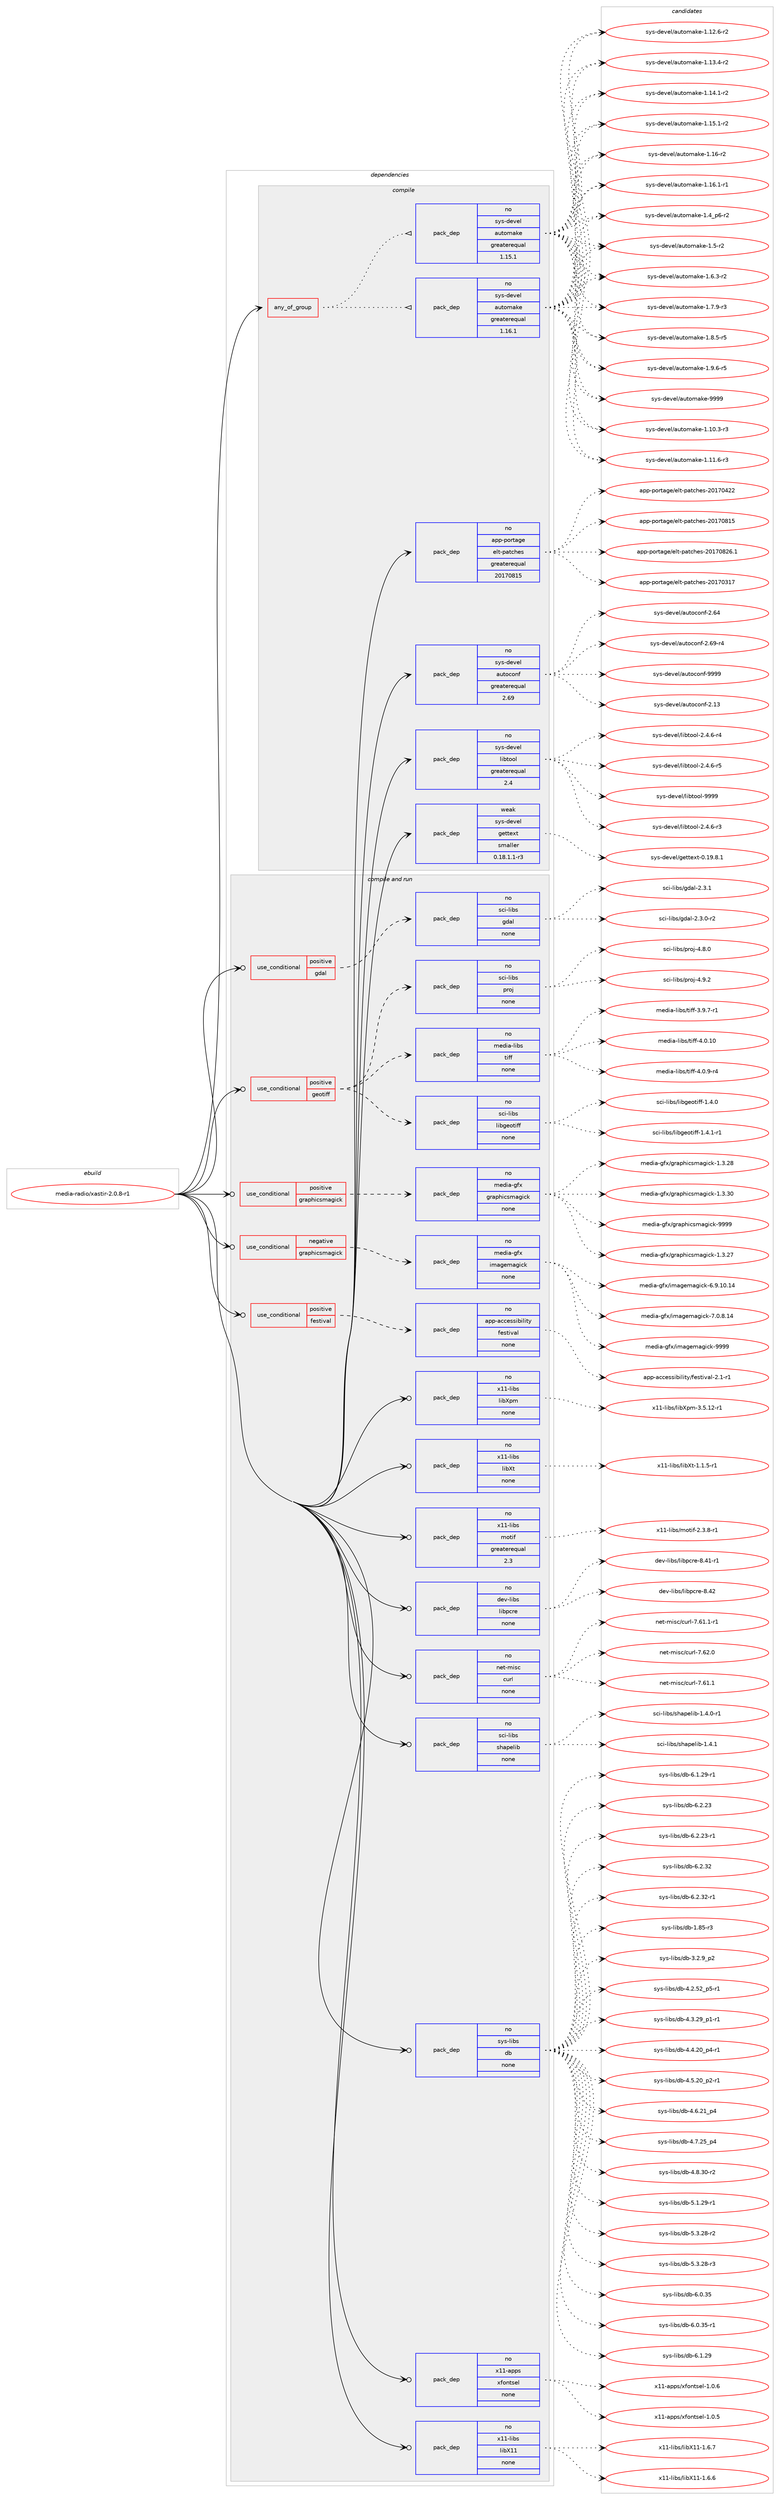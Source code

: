 digraph prolog {

# *************
# Graph options
# *************

newrank=true;
concentrate=true;
compound=true;
graph [rankdir=LR,fontname=Helvetica,fontsize=10,ranksep=1.5];#, ranksep=2.5, nodesep=0.2];
edge  [arrowhead=vee];
node  [fontname=Helvetica,fontsize=10];

# **********
# The ebuild
# **********

subgraph cluster_leftcol {
color=gray;
rank=same;
label=<<i>ebuild</i>>;
id [label="media-radio/xastir-2.0.8-r1", color=red, width=4, href="../media-radio/xastir-2.0.8-r1.svg"];
}

# ****************
# The dependencies
# ****************

subgraph cluster_midcol {
color=gray;
label=<<i>dependencies</i>>;
subgraph cluster_compile {
fillcolor="#eeeeee";
style=filled;
label=<<i>compile</i>>;
subgraph any117 {
dependency4976 [label=<<TABLE BORDER="0" CELLBORDER="1" CELLSPACING="0" CELLPADDING="4"><TR><TD CELLPADDING="10">any_of_group</TD></TR></TABLE>>, shape=none, color=red];subgraph pack4131 {
dependency4977 [label=<<TABLE BORDER="0" CELLBORDER="1" CELLSPACING="0" CELLPADDING="4" WIDTH="220"><TR><TD ROWSPAN="6" CELLPADDING="30">pack_dep</TD></TR><TR><TD WIDTH="110">no</TD></TR><TR><TD>sys-devel</TD></TR><TR><TD>automake</TD></TR><TR><TD>greaterequal</TD></TR><TR><TD>1.16.1</TD></TR></TABLE>>, shape=none, color=blue];
}
dependency4976:e -> dependency4977:w [weight=20,style="dotted",arrowhead="oinv"];
subgraph pack4132 {
dependency4978 [label=<<TABLE BORDER="0" CELLBORDER="1" CELLSPACING="0" CELLPADDING="4" WIDTH="220"><TR><TD ROWSPAN="6" CELLPADDING="30">pack_dep</TD></TR><TR><TD WIDTH="110">no</TD></TR><TR><TD>sys-devel</TD></TR><TR><TD>automake</TD></TR><TR><TD>greaterequal</TD></TR><TR><TD>1.15.1</TD></TR></TABLE>>, shape=none, color=blue];
}
dependency4976:e -> dependency4978:w [weight=20,style="dotted",arrowhead="oinv"];
}
id:e -> dependency4976:w [weight=20,style="solid",arrowhead="vee"];
subgraph pack4133 {
dependency4979 [label=<<TABLE BORDER="0" CELLBORDER="1" CELLSPACING="0" CELLPADDING="4" WIDTH="220"><TR><TD ROWSPAN="6" CELLPADDING="30">pack_dep</TD></TR><TR><TD WIDTH="110">no</TD></TR><TR><TD>app-portage</TD></TR><TR><TD>elt-patches</TD></TR><TR><TD>greaterequal</TD></TR><TR><TD>20170815</TD></TR></TABLE>>, shape=none, color=blue];
}
id:e -> dependency4979:w [weight=20,style="solid",arrowhead="vee"];
subgraph pack4134 {
dependency4980 [label=<<TABLE BORDER="0" CELLBORDER="1" CELLSPACING="0" CELLPADDING="4" WIDTH="220"><TR><TD ROWSPAN="6" CELLPADDING="30">pack_dep</TD></TR><TR><TD WIDTH="110">no</TD></TR><TR><TD>sys-devel</TD></TR><TR><TD>autoconf</TD></TR><TR><TD>greaterequal</TD></TR><TR><TD>2.69</TD></TR></TABLE>>, shape=none, color=blue];
}
id:e -> dependency4980:w [weight=20,style="solid",arrowhead="vee"];
subgraph pack4135 {
dependency4981 [label=<<TABLE BORDER="0" CELLBORDER="1" CELLSPACING="0" CELLPADDING="4" WIDTH="220"><TR><TD ROWSPAN="6" CELLPADDING="30">pack_dep</TD></TR><TR><TD WIDTH="110">no</TD></TR><TR><TD>sys-devel</TD></TR><TR><TD>libtool</TD></TR><TR><TD>greaterequal</TD></TR><TR><TD>2.4</TD></TR></TABLE>>, shape=none, color=blue];
}
id:e -> dependency4981:w [weight=20,style="solid",arrowhead="vee"];
subgraph pack4136 {
dependency4982 [label=<<TABLE BORDER="0" CELLBORDER="1" CELLSPACING="0" CELLPADDING="4" WIDTH="220"><TR><TD ROWSPAN="6" CELLPADDING="30">pack_dep</TD></TR><TR><TD WIDTH="110">weak</TD></TR><TR><TD>sys-devel</TD></TR><TR><TD>gettext</TD></TR><TR><TD>smaller</TD></TR><TR><TD>0.18.1.1-r3</TD></TR></TABLE>>, shape=none, color=blue];
}
id:e -> dependency4982:w [weight=20,style="solid",arrowhead="vee"];
}
subgraph cluster_compileandrun {
fillcolor="#eeeeee";
style=filled;
label=<<i>compile and run</i>>;
subgraph cond721 {
dependency4983 [label=<<TABLE BORDER="0" CELLBORDER="1" CELLSPACING="0" CELLPADDING="4"><TR><TD ROWSPAN="3" CELLPADDING="10">use_conditional</TD></TR><TR><TD>negative</TD></TR><TR><TD>graphicsmagick</TD></TR></TABLE>>, shape=none, color=red];
subgraph pack4137 {
dependency4984 [label=<<TABLE BORDER="0" CELLBORDER="1" CELLSPACING="0" CELLPADDING="4" WIDTH="220"><TR><TD ROWSPAN="6" CELLPADDING="30">pack_dep</TD></TR><TR><TD WIDTH="110">no</TD></TR><TR><TD>media-gfx</TD></TR><TR><TD>imagemagick</TD></TR><TR><TD>none</TD></TR><TR><TD></TD></TR></TABLE>>, shape=none, color=blue];
}
dependency4983:e -> dependency4984:w [weight=20,style="dashed",arrowhead="vee"];
}
id:e -> dependency4983:w [weight=20,style="solid",arrowhead="odotvee"];
subgraph cond722 {
dependency4985 [label=<<TABLE BORDER="0" CELLBORDER="1" CELLSPACING="0" CELLPADDING="4"><TR><TD ROWSPAN="3" CELLPADDING="10">use_conditional</TD></TR><TR><TD>positive</TD></TR><TR><TD>festival</TD></TR></TABLE>>, shape=none, color=red];
subgraph pack4138 {
dependency4986 [label=<<TABLE BORDER="0" CELLBORDER="1" CELLSPACING="0" CELLPADDING="4" WIDTH="220"><TR><TD ROWSPAN="6" CELLPADDING="30">pack_dep</TD></TR><TR><TD WIDTH="110">no</TD></TR><TR><TD>app-accessibility</TD></TR><TR><TD>festival</TD></TR><TR><TD>none</TD></TR><TR><TD></TD></TR></TABLE>>, shape=none, color=blue];
}
dependency4985:e -> dependency4986:w [weight=20,style="dashed",arrowhead="vee"];
}
id:e -> dependency4985:w [weight=20,style="solid",arrowhead="odotvee"];
subgraph cond723 {
dependency4987 [label=<<TABLE BORDER="0" CELLBORDER="1" CELLSPACING="0" CELLPADDING="4"><TR><TD ROWSPAN="3" CELLPADDING="10">use_conditional</TD></TR><TR><TD>positive</TD></TR><TR><TD>gdal</TD></TR></TABLE>>, shape=none, color=red];
subgraph pack4139 {
dependency4988 [label=<<TABLE BORDER="0" CELLBORDER="1" CELLSPACING="0" CELLPADDING="4" WIDTH="220"><TR><TD ROWSPAN="6" CELLPADDING="30">pack_dep</TD></TR><TR><TD WIDTH="110">no</TD></TR><TR><TD>sci-libs</TD></TR><TR><TD>gdal</TD></TR><TR><TD>none</TD></TR><TR><TD></TD></TR></TABLE>>, shape=none, color=blue];
}
dependency4987:e -> dependency4988:w [weight=20,style="dashed",arrowhead="vee"];
}
id:e -> dependency4987:w [weight=20,style="solid",arrowhead="odotvee"];
subgraph cond724 {
dependency4989 [label=<<TABLE BORDER="0" CELLBORDER="1" CELLSPACING="0" CELLPADDING="4"><TR><TD ROWSPAN="3" CELLPADDING="10">use_conditional</TD></TR><TR><TD>positive</TD></TR><TR><TD>geotiff</TD></TR></TABLE>>, shape=none, color=red];
subgraph pack4140 {
dependency4990 [label=<<TABLE BORDER="0" CELLBORDER="1" CELLSPACING="0" CELLPADDING="4" WIDTH="220"><TR><TD ROWSPAN="6" CELLPADDING="30">pack_dep</TD></TR><TR><TD WIDTH="110">no</TD></TR><TR><TD>sci-libs</TD></TR><TR><TD>proj</TD></TR><TR><TD>none</TD></TR><TR><TD></TD></TR></TABLE>>, shape=none, color=blue];
}
dependency4989:e -> dependency4990:w [weight=20,style="dashed",arrowhead="vee"];
subgraph pack4141 {
dependency4991 [label=<<TABLE BORDER="0" CELLBORDER="1" CELLSPACING="0" CELLPADDING="4" WIDTH="220"><TR><TD ROWSPAN="6" CELLPADDING="30">pack_dep</TD></TR><TR><TD WIDTH="110">no</TD></TR><TR><TD>sci-libs</TD></TR><TR><TD>libgeotiff</TD></TR><TR><TD>none</TD></TR><TR><TD></TD></TR></TABLE>>, shape=none, color=blue];
}
dependency4989:e -> dependency4991:w [weight=20,style="dashed",arrowhead="vee"];
subgraph pack4142 {
dependency4992 [label=<<TABLE BORDER="0" CELLBORDER="1" CELLSPACING="0" CELLPADDING="4" WIDTH="220"><TR><TD ROWSPAN="6" CELLPADDING="30">pack_dep</TD></TR><TR><TD WIDTH="110">no</TD></TR><TR><TD>media-libs</TD></TR><TR><TD>tiff</TD></TR><TR><TD>none</TD></TR><TR><TD></TD></TR></TABLE>>, shape=none, color=blue];
}
dependency4989:e -> dependency4992:w [weight=20,style="dashed",arrowhead="vee"];
}
id:e -> dependency4989:w [weight=20,style="solid",arrowhead="odotvee"];
subgraph cond725 {
dependency4993 [label=<<TABLE BORDER="0" CELLBORDER="1" CELLSPACING="0" CELLPADDING="4"><TR><TD ROWSPAN="3" CELLPADDING="10">use_conditional</TD></TR><TR><TD>positive</TD></TR><TR><TD>graphicsmagick</TD></TR></TABLE>>, shape=none, color=red];
subgraph pack4143 {
dependency4994 [label=<<TABLE BORDER="0" CELLBORDER="1" CELLSPACING="0" CELLPADDING="4" WIDTH="220"><TR><TD ROWSPAN="6" CELLPADDING="30">pack_dep</TD></TR><TR><TD WIDTH="110">no</TD></TR><TR><TD>media-gfx</TD></TR><TR><TD>graphicsmagick</TD></TR><TR><TD>none</TD></TR><TR><TD></TD></TR></TABLE>>, shape=none, color=blue];
}
dependency4993:e -> dependency4994:w [weight=20,style="dashed",arrowhead="vee"];
}
id:e -> dependency4993:w [weight=20,style="solid",arrowhead="odotvee"];
subgraph pack4144 {
dependency4995 [label=<<TABLE BORDER="0" CELLBORDER="1" CELLSPACING="0" CELLPADDING="4" WIDTH="220"><TR><TD ROWSPAN="6" CELLPADDING="30">pack_dep</TD></TR><TR><TD WIDTH="110">no</TD></TR><TR><TD>dev-libs</TD></TR><TR><TD>libpcre</TD></TR><TR><TD>none</TD></TR><TR><TD></TD></TR></TABLE>>, shape=none, color=blue];
}
id:e -> dependency4995:w [weight=20,style="solid",arrowhead="odotvee"];
subgraph pack4145 {
dependency4996 [label=<<TABLE BORDER="0" CELLBORDER="1" CELLSPACING="0" CELLPADDING="4" WIDTH="220"><TR><TD ROWSPAN="6" CELLPADDING="30">pack_dep</TD></TR><TR><TD WIDTH="110">no</TD></TR><TR><TD>net-misc</TD></TR><TR><TD>curl</TD></TR><TR><TD>none</TD></TR><TR><TD></TD></TR></TABLE>>, shape=none, color=blue];
}
id:e -> dependency4996:w [weight=20,style="solid",arrowhead="odotvee"];
subgraph pack4146 {
dependency4997 [label=<<TABLE BORDER="0" CELLBORDER="1" CELLSPACING="0" CELLPADDING="4" WIDTH="220"><TR><TD ROWSPAN="6" CELLPADDING="30">pack_dep</TD></TR><TR><TD WIDTH="110">no</TD></TR><TR><TD>sci-libs</TD></TR><TR><TD>shapelib</TD></TR><TR><TD>none</TD></TR><TR><TD></TD></TR></TABLE>>, shape=none, color=blue];
}
id:e -> dependency4997:w [weight=20,style="solid",arrowhead="odotvee"];
subgraph pack4147 {
dependency4998 [label=<<TABLE BORDER="0" CELLBORDER="1" CELLSPACING="0" CELLPADDING="4" WIDTH="220"><TR><TD ROWSPAN="6" CELLPADDING="30">pack_dep</TD></TR><TR><TD WIDTH="110">no</TD></TR><TR><TD>sys-libs</TD></TR><TR><TD>db</TD></TR><TR><TD>none</TD></TR><TR><TD></TD></TR></TABLE>>, shape=none, color=blue];
}
id:e -> dependency4998:w [weight=20,style="solid",arrowhead="odotvee"];
subgraph pack4148 {
dependency4999 [label=<<TABLE BORDER="0" CELLBORDER="1" CELLSPACING="0" CELLPADDING="4" WIDTH="220"><TR><TD ROWSPAN="6" CELLPADDING="30">pack_dep</TD></TR><TR><TD WIDTH="110">no</TD></TR><TR><TD>x11-apps</TD></TR><TR><TD>xfontsel</TD></TR><TR><TD>none</TD></TR><TR><TD></TD></TR></TABLE>>, shape=none, color=blue];
}
id:e -> dependency4999:w [weight=20,style="solid",arrowhead="odotvee"];
subgraph pack4149 {
dependency5000 [label=<<TABLE BORDER="0" CELLBORDER="1" CELLSPACING="0" CELLPADDING="4" WIDTH="220"><TR><TD ROWSPAN="6" CELLPADDING="30">pack_dep</TD></TR><TR><TD WIDTH="110">no</TD></TR><TR><TD>x11-libs</TD></TR><TR><TD>libX11</TD></TR><TR><TD>none</TD></TR><TR><TD></TD></TR></TABLE>>, shape=none, color=blue];
}
id:e -> dependency5000:w [weight=20,style="solid",arrowhead="odotvee"];
subgraph pack4150 {
dependency5001 [label=<<TABLE BORDER="0" CELLBORDER="1" CELLSPACING="0" CELLPADDING="4" WIDTH="220"><TR><TD ROWSPAN="6" CELLPADDING="30">pack_dep</TD></TR><TR><TD WIDTH="110">no</TD></TR><TR><TD>x11-libs</TD></TR><TR><TD>libXpm</TD></TR><TR><TD>none</TD></TR><TR><TD></TD></TR></TABLE>>, shape=none, color=blue];
}
id:e -> dependency5001:w [weight=20,style="solid",arrowhead="odotvee"];
subgraph pack4151 {
dependency5002 [label=<<TABLE BORDER="0" CELLBORDER="1" CELLSPACING="0" CELLPADDING="4" WIDTH="220"><TR><TD ROWSPAN="6" CELLPADDING="30">pack_dep</TD></TR><TR><TD WIDTH="110">no</TD></TR><TR><TD>x11-libs</TD></TR><TR><TD>libXt</TD></TR><TR><TD>none</TD></TR><TR><TD></TD></TR></TABLE>>, shape=none, color=blue];
}
id:e -> dependency5002:w [weight=20,style="solid",arrowhead="odotvee"];
subgraph pack4152 {
dependency5003 [label=<<TABLE BORDER="0" CELLBORDER="1" CELLSPACING="0" CELLPADDING="4" WIDTH="220"><TR><TD ROWSPAN="6" CELLPADDING="30">pack_dep</TD></TR><TR><TD WIDTH="110">no</TD></TR><TR><TD>x11-libs</TD></TR><TR><TD>motif</TD></TR><TR><TD>greaterequal</TD></TR><TR><TD>2.3</TD></TR></TABLE>>, shape=none, color=blue];
}
id:e -> dependency5003:w [weight=20,style="solid",arrowhead="odotvee"];
}
subgraph cluster_run {
fillcolor="#eeeeee";
style=filled;
label=<<i>run</i>>;
}
}

# **************
# The candidates
# **************

subgraph cluster_choices {
rank=same;
color=gray;
label=<<i>candidates</i>>;

subgraph choice4131 {
color=black;
nodesep=1;
choice11512111545100101118101108479711711611110997107101454946494846514511451 [label="sys-devel/automake-1.10.3-r3", color=red, width=4,href="../sys-devel/automake-1.10.3-r3.svg"];
choice11512111545100101118101108479711711611110997107101454946494946544511451 [label="sys-devel/automake-1.11.6-r3", color=red, width=4,href="../sys-devel/automake-1.11.6-r3.svg"];
choice11512111545100101118101108479711711611110997107101454946495046544511450 [label="sys-devel/automake-1.12.6-r2", color=red, width=4,href="../sys-devel/automake-1.12.6-r2.svg"];
choice11512111545100101118101108479711711611110997107101454946495146524511450 [label="sys-devel/automake-1.13.4-r2", color=red, width=4,href="../sys-devel/automake-1.13.4-r2.svg"];
choice11512111545100101118101108479711711611110997107101454946495246494511450 [label="sys-devel/automake-1.14.1-r2", color=red, width=4,href="../sys-devel/automake-1.14.1-r2.svg"];
choice11512111545100101118101108479711711611110997107101454946495346494511450 [label="sys-devel/automake-1.15.1-r2", color=red, width=4,href="../sys-devel/automake-1.15.1-r2.svg"];
choice1151211154510010111810110847971171161111099710710145494649544511450 [label="sys-devel/automake-1.16-r2", color=red, width=4,href="../sys-devel/automake-1.16-r2.svg"];
choice11512111545100101118101108479711711611110997107101454946495446494511449 [label="sys-devel/automake-1.16.1-r1", color=red, width=4,href="../sys-devel/automake-1.16.1-r1.svg"];
choice115121115451001011181011084797117116111109971071014549465295112544511450 [label="sys-devel/automake-1.4_p6-r2", color=red, width=4,href="../sys-devel/automake-1.4_p6-r2.svg"];
choice11512111545100101118101108479711711611110997107101454946534511450 [label="sys-devel/automake-1.5-r2", color=red, width=4,href="../sys-devel/automake-1.5-r2.svg"];
choice115121115451001011181011084797117116111109971071014549465446514511450 [label="sys-devel/automake-1.6.3-r2", color=red, width=4,href="../sys-devel/automake-1.6.3-r2.svg"];
choice115121115451001011181011084797117116111109971071014549465546574511451 [label="sys-devel/automake-1.7.9-r3", color=red, width=4,href="../sys-devel/automake-1.7.9-r3.svg"];
choice115121115451001011181011084797117116111109971071014549465646534511453 [label="sys-devel/automake-1.8.5-r5", color=red, width=4,href="../sys-devel/automake-1.8.5-r5.svg"];
choice115121115451001011181011084797117116111109971071014549465746544511453 [label="sys-devel/automake-1.9.6-r5", color=red, width=4,href="../sys-devel/automake-1.9.6-r5.svg"];
choice115121115451001011181011084797117116111109971071014557575757 [label="sys-devel/automake-9999", color=red, width=4,href="../sys-devel/automake-9999.svg"];
dependency4977:e -> choice11512111545100101118101108479711711611110997107101454946494846514511451:w [style=dotted,weight="100"];
dependency4977:e -> choice11512111545100101118101108479711711611110997107101454946494946544511451:w [style=dotted,weight="100"];
dependency4977:e -> choice11512111545100101118101108479711711611110997107101454946495046544511450:w [style=dotted,weight="100"];
dependency4977:e -> choice11512111545100101118101108479711711611110997107101454946495146524511450:w [style=dotted,weight="100"];
dependency4977:e -> choice11512111545100101118101108479711711611110997107101454946495246494511450:w [style=dotted,weight="100"];
dependency4977:e -> choice11512111545100101118101108479711711611110997107101454946495346494511450:w [style=dotted,weight="100"];
dependency4977:e -> choice1151211154510010111810110847971171161111099710710145494649544511450:w [style=dotted,weight="100"];
dependency4977:e -> choice11512111545100101118101108479711711611110997107101454946495446494511449:w [style=dotted,weight="100"];
dependency4977:e -> choice115121115451001011181011084797117116111109971071014549465295112544511450:w [style=dotted,weight="100"];
dependency4977:e -> choice11512111545100101118101108479711711611110997107101454946534511450:w [style=dotted,weight="100"];
dependency4977:e -> choice115121115451001011181011084797117116111109971071014549465446514511450:w [style=dotted,weight="100"];
dependency4977:e -> choice115121115451001011181011084797117116111109971071014549465546574511451:w [style=dotted,weight="100"];
dependency4977:e -> choice115121115451001011181011084797117116111109971071014549465646534511453:w [style=dotted,weight="100"];
dependency4977:e -> choice115121115451001011181011084797117116111109971071014549465746544511453:w [style=dotted,weight="100"];
dependency4977:e -> choice115121115451001011181011084797117116111109971071014557575757:w [style=dotted,weight="100"];
}
subgraph choice4132 {
color=black;
nodesep=1;
choice11512111545100101118101108479711711611110997107101454946494846514511451 [label="sys-devel/automake-1.10.3-r3", color=red, width=4,href="../sys-devel/automake-1.10.3-r3.svg"];
choice11512111545100101118101108479711711611110997107101454946494946544511451 [label="sys-devel/automake-1.11.6-r3", color=red, width=4,href="../sys-devel/automake-1.11.6-r3.svg"];
choice11512111545100101118101108479711711611110997107101454946495046544511450 [label="sys-devel/automake-1.12.6-r2", color=red, width=4,href="../sys-devel/automake-1.12.6-r2.svg"];
choice11512111545100101118101108479711711611110997107101454946495146524511450 [label="sys-devel/automake-1.13.4-r2", color=red, width=4,href="../sys-devel/automake-1.13.4-r2.svg"];
choice11512111545100101118101108479711711611110997107101454946495246494511450 [label="sys-devel/automake-1.14.1-r2", color=red, width=4,href="../sys-devel/automake-1.14.1-r2.svg"];
choice11512111545100101118101108479711711611110997107101454946495346494511450 [label="sys-devel/automake-1.15.1-r2", color=red, width=4,href="../sys-devel/automake-1.15.1-r2.svg"];
choice1151211154510010111810110847971171161111099710710145494649544511450 [label="sys-devel/automake-1.16-r2", color=red, width=4,href="../sys-devel/automake-1.16-r2.svg"];
choice11512111545100101118101108479711711611110997107101454946495446494511449 [label="sys-devel/automake-1.16.1-r1", color=red, width=4,href="../sys-devel/automake-1.16.1-r1.svg"];
choice115121115451001011181011084797117116111109971071014549465295112544511450 [label="sys-devel/automake-1.4_p6-r2", color=red, width=4,href="../sys-devel/automake-1.4_p6-r2.svg"];
choice11512111545100101118101108479711711611110997107101454946534511450 [label="sys-devel/automake-1.5-r2", color=red, width=4,href="../sys-devel/automake-1.5-r2.svg"];
choice115121115451001011181011084797117116111109971071014549465446514511450 [label="sys-devel/automake-1.6.3-r2", color=red, width=4,href="../sys-devel/automake-1.6.3-r2.svg"];
choice115121115451001011181011084797117116111109971071014549465546574511451 [label="sys-devel/automake-1.7.9-r3", color=red, width=4,href="../sys-devel/automake-1.7.9-r3.svg"];
choice115121115451001011181011084797117116111109971071014549465646534511453 [label="sys-devel/automake-1.8.5-r5", color=red, width=4,href="../sys-devel/automake-1.8.5-r5.svg"];
choice115121115451001011181011084797117116111109971071014549465746544511453 [label="sys-devel/automake-1.9.6-r5", color=red, width=4,href="../sys-devel/automake-1.9.6-r5.svg"];
choice115121115451001011181011084797117116111109971071014557575757 [label="sys-devel/automake-9999", color=red, width=4,href="../sys-devel/automake-9999.svg"];
dependency4978:e -> choice11512111545100101118101108479711711611110997107101454946494846514511451:w [style=dotted,weight="100"];
dependency4978:e -> choice11512111545100101118101108479711711611110997107101454946494946544511451:w [style=dotted,weight="100"];
dependency4978:e -> choice11512111545100101118101108479711711611110997107101454946495046544511450:w [style=dotted,weight="100"];
dependency4978:e -> choice11512111545100101118101108479711711611110997107101454946495146524511450:w [style=dotted,weight="100"];
dependency4978:e -> choice11512111545100101118101108479711711611110997107101454946495246494511450:w [style=dotted,weight="100"];
dependency4978:e -> choice11512111545100101118101108479711711611110997107101454946495346494511450:w [style=dotted,weight="100"];
dependency4978:e -> choice1151211154510010111810110847971171161111099710710145494649544511450:w [style=dotted,weight="100"];
dependency4978:e -> choice11512111545100101118101108479711711611110997107101454946495446494511449:w [style=dotted,weight="100"];
dependency4978:e -> choice115121115451001011181011084797117116111109971071014549465295112544511450:w [style=dotted,weight="100"];
dependency4978:e -> choice11512111545100101118101108479711711611110997107101454946534511450:w [style=dotted,weight="100"];
dependency4978:e -> choice115121115451001011181011084797117116111109971071014549465446514511450:w [style=dotted,weight="100"];
dependency4978:e -> choice115121115451001011181011084797117116111109971071014549465546574511451:w [style=dotted,weight="100"];
dependency4978:e -> choice115121115451001011181011084797117116111109971071014549465646534511453:w [style=dotted,weight="100"];
dependency4978:e -> choice115121115451001011181011084797117116111109971071014549465746544511453:w [style=dotted,weight="100"];
dependency4978:e -> choice115121115451001011181011084797117116111109971071014557575757:w [style=dotted,weight="100"];
}
subgraph choice4133 {
color=black;
nodesep=1;
choice97112112451121111141169710310147101108116451129711699104101115455048495548514955 [label="app-portage/elt-patches-20170317", color=red, width=4,href="../app-portage/elt-patches-20170317.svg"];
choice97112112451121111141169710310147101108116451129711699104101115455048495548525050 [label="app-portage/elt-patches-20170422", color=red, width=4,href="../app-portage/elt-patches-20170422.svg"];
choice97112112451121111141169710310147101108116451129711699104101115455048495548564953 [label="app-portage/elt-patches-20170815", color=red, width=4,href="../app-portage/elt-patches-20170815.svg"];
choice971121124511211111411697103101471011081164511297116991041011154550484955485650544649 [label="app-portage/elt-patches-20170826.1", color=red, width=4,href="../app-portage/elt-patches-20170826.1.svg"];
dependency4979:e -> choice97112112451121111141169710310147101108116451129711699104101115455048495548514955:w [style=dotted,weight="100"];
dependency4979:e -> choice97112112451121111141169710310147101108116451129711699104101115455048495548525050:w [style=dotted,weight="100"];
dependency4979:e -> choice97112112451121111141169710310147101108116451129711699104101115455048495548564953:w [style=dotted,weight="100"];
dependency4979:e -> choice971121124511211111411697103101471011081164511297116991041011154550484955485650544649:w [style=dotted,weight="100"];
}
subgraph choice4134 {
color=black;
nodesep=1;
choice115121115451001011181011084797117116111991111101024550464951 [label="sys-devel/autoconf-2.13", color=red, width=4,href="../sys-devel/autoconf-2.13.svg"];
choice115121115451001011181011084797117116111991111101024550465452 [label="sys-devel/autoconf-2.64", color=red, width=4,href="../sys-devel/autoconf-2.64.svg"];
choice1151211154510010111810110847971171161119911111010245504654574511452 [label="sys-devel/autoconf-2.69-r4", color=red, width=4,href="../sys-devel/autoconf-2.69-r4.svg"];
choice115121115451001011181011084797117116111991111101024557575757 [label="sys-devel/autoconf-9999", color=red, width=4,href="../sys-devel/autoconf-9999.svg"];
dependency4980:e -> choice115121115451001011181011084797117116111991111101024550464951:w [style=dotted,weight="100"];
dependency4980:e -> choice115121115451001011181011084797117116111991111101024550465452:w [style=dotted,weight="100"];
dependency4980:e -> choice1151211154510010111810110847971171161119911111010245504654574511452:w [style=dotted,weight="100"];
dependency4980:e -> choice115121115451001011181011084797117116111991111101024557575757:w [style=dotted,weight="100"];
}
subgraph choice4135 {
color=black;
nodesep=1;
choice1151211154510010111810110847108105981161111111084550465246544511451 [label="sys-devel/libtool-2.4.6-r3", color=red, width=4,href="../sys-devel/libtool-2.4.6-r3.svg"];
choice1151211154510010111810110847108105981161111111084550465246544511452 [label="sys-devel/libtool-2.4.6-r4", color=red, width=4,href="../sys-devel/libtool-2.4.6-r4.svg"];
choice1151211154510010111810110847108105981161111111084550465246544511453 [label="sys-devel/libtool-2.4.6-r5", color=red, width=4,href="../sys-devel/libtool-2.4.6-r5.svg"];
choice1151211154510010111810110847108105981161111111084557575757 [label="sys-devel/libtool-9999", color=red, width=4,href="../sys-devel/libtool-9999.svg"];
dependency4981:e -> choice1151211154510010111810110847108105981161111111084550465246544511451:w [style=dotted,weight="100"];
dependency4981:e -> choice1151211154510010111810110847108105981161111111084550465246544511452:w [style=dotted,weight="100"];
dependency4981:e -> choice1151211154510010111810110847108105981161111111084550465246544511453:w [style=dotted,weight="100"];
dependency4981:e -> choice1151211154510010111810110847108105981161111111084557575757:w [style=dotted,weight="100"];
}
subgraph choice4136 {
color=black;
nodesep=1;
choice1151211154510010111810110847103101116116101120116454846495746564649 [label="sys-devel/gettext-0.19.8.1", color=red, width=4,href="../sys-devel/gettext-0.19.8.1.svg"];
dependency4982:e -> choice1151211154510010111810110847103101116116101120116454846495746564649:w [style=dotted,weight="100"];
}
subgraph choice4137 {
color=black;
nodesep=1;
choice10910110010597451031021204710510997103101109971031059910745544657464948464952 [label="media-gfx/imagemagick-6.9.10.14", color=red, width=4,href="../media-gfx/imagemagick-6.9.10.14.svg"];
choice109101100105974510310212047105109971031011099710310599107455546484656464952 [label="media-gfx/imagemagick-7.0.8.14", color=red, width=4,href="../media-gfx/imagemagick-7.0.8.14.svg"];
choice1091011001059745103102120471051099710310110997103105991074557575757 [label="media-gfx/imagemagick-9999", color=red, width=4,href="../media-gfx/imagemagick-9999.svg"];
dependency4984:e -> choice10910110010597451031021204710510997103101109971031059910745544657464948464952:w [style=dotted,weight="100"];
dependency4984:e -> choice109101100105974510310212047105109971031011099710310599107455546484656464952:w [style=dotted,weight="100"];
dependency4984:e -> choice1091011001059745103102120471051099710310110997103105991074557575757:w [style=dotted,weight="100"];
}
subgraph choice4138 {
color=black;
nodesep=1;
choice9711211245979999101115115105981051081051161214710210111511610511897108455046494511449 [label="app-accessibility/festival-2.1-r1", color=red, width=4,href="../app-accessibility/festival-2.1-r1.svg"];
dependency4986:e -> choice9711211245979999101115115105981051081051161214710210111511610511897108455046494511449:w [style=dotted,weight="100"];
}
subgraph choice4139 {
color=black;
nodesep=1;
choice11599105451081059811547103100971084550465146484511450 [label="sci-libs/gdal-2.3.0-r2", color=red, width=4,href="../sci-libs/gdal-2.3.0-r2.svg"];
choice1159910545108105981154710310097108455046514649 [label="sci-libs/gdal-2.3.1", color=red, width=4,href="../sci-libs/gdal-2.3.1.svg"];
dependency4988:e -> choice11599105451081059811547103100971084550465146484511450:w [style=dotted,weight="100"];
dependency4988:e -> choice1159910545108105981154710310097108455046514649:w [style=dotted,weight="100"];
}
subgraph choice4140 {
color=black;
nodesep=1;
choice11599105451081059811547112114111106455246564648 [label="sci-libs/proj-4.8.0", color=red, width=4,href="../sci-libs/proj-4.8.0.svg"];
choice11599105451081059811547112114111106455246574650 [label="sci-libs/proj-4.9.2", color=red, width=4,href="../sci-libs/proj-4.9.2.svg"];
dependency4990:e -> choice11599105451081059811547112114111106455246564648:w [style=dotted,weight="100"];
dependency4990:e -> choice11599105451081059811547112114111106455246574650:w [style=dotted,weight="100"];
}
subgraph choice4141 {
color=black;
nodesep=1;
choice1159910545108105981154710810598103101111116105102102454946524648 [label="sci-libs/libgeotiff-1.4.0", color=red, width=4,href="../sci-libs/libgeotiff-1.4.0.svg"];
choice11599105451081059811547108105981031011111161051021024549465246494511449 [label="sci-libs/libgeotiff-1.4.1-r1", color=red, width=4,href="../sci-libs/libgeotiff-1.4.1-r1.svg"];
dependency4991:e -> choice1159910545108105981154710810598103101111116105102102454946524648:w [style=dotted,weight="100"];
dependency4991:e -> choice11599105451081059811547108105981031011111161051021024549465246494511449:w [style=dotted,weight="100"];
}
subgraph choice4142 {
color=black;
nodesep=1;
choice109101100105974510810598115471161051021024551465746554511449 [label="media-libs/tiff-3.9.7-r1", color=red, width=4,href="../media-libs/tiff-3.9.7-r1.svg"];
choice1091011001059745108105981154711610510210245524648464948 [label="media-libs/tiff-4.0.10", color=red, width=4,href="../media-libs/tiff-4.0.10.svg"];
choice109101100105974510810598115471161051021024552464846574511452 [label="media-libs/tiff-4.0.9-r4", color=red, width=4,href="../media-libs/tiff-4.0.9-r4.svg"];
dependency4992:e -> choice109101100105974510810598115471161051021024551465746554511449:w [style=dotted,weight="100"];
dependency4992:e -> choice1091011001059745108105981154711610510210245524648464948:w [style=dotted,weight="100"];
dependency4992:e -> choice109101100105974510810598115471161051021024552464846574511452:w [style=dotted,weight="100"];
}
subgraph choice4143 {
color=black;
nodesep=1;
choice1091011001059745103102120471031149711210410599115109971031059910745494651465055 [label="media-gfx/graphicsmagick-1.3.27", color=red, width=4,href="../media-gfx/graphicsmagick-1.3.27.svg"];
choice1091011001059745103102120471031149711210410599115109971031059910745494651465056 [label="media-gfx/graphicsmagick-1.3.28", color=red, width=4,href="../media-gfx/graphicsmagick-1.3.28.svg"];
choice1091011001059745103102120471031149711210410599115109971031059910745494651465148 [label="media-gfx/graphicsmagick-1.3.30", color=red, width=4,href="../media-gfx/graphicsmagick-1.3.30.svg"];
choice109101100105974510310212047103114971121041059911510997103105991074557575757 [label="media-gfx/graphicsmagick-9999", color=red, width=4,href="../media-gfx/graphicsmagick-9999.svg"];
dependency4994:e -> choice1091011001059745103102120471031149711210410599115109971031059910745494651465055:w [style=dotted,weight="100"];
dependency4994:e -> choice1091011001059745103102120471031149711210410599115109971031059910745494651465056:w [style=dotted,weight="100"];
dependency4994:e -> choice1091011001059745103102120471031149711210410599115109971031059910745494651465148:w [style=dotted,weight="100"];
dependency4994:e -> choice109101100105974510310212047103114971121041059911510997103105991074557575757:w [style=dotted,weight="100"];
}
subgraph choice4144 {
color=black;
nodesep=1;
choice100101118451081059811547108105981129911410145564652494511449 [label="dev-libs/libpcre-8.41-r1", color=red, width=4,href="../dev-libs/libpcre-8.41-r1.svg"];
choice10010111845108105981154710810598112991141014556465250 [label="dev-libs/libpcre-8.42", color=red, width=4,href="../dev-libs/libpcre-8.42.svg"];
dependency4995:e -> choice100101118451081059811547108105981129911410145564652494511449:w [style=dotted,weight="100"];
dependency4995:e -> choice10010111845108105981154710810598112991141014556465250:w [style=dotted,weight="100"];
}
subgraph choice4145 {
color=black;
nodesep=1;
choice1101011164510910511599479911711410845554654494649 [label="net-misc/curl-7.61.1", color=red, width=4,href="../net-misc/curl-7.61.1.svg"];
choice11010111645109105115994799117114108455546544946494511449 [label="net-misc/curl-7.61.1-r1", color=red, width=4,href="../net-misc/curl-7.61.1-r1.svg"];
choice1101011164510910511599479911711410845554654504648 [label="net-misc/curl-7.62.0", color=red, width=4,href="../net-misc/curl-7.62.0.svg"];
dependency4996:e -> choice1101011164510910511599479911711410845554654494649:w [style=dotted,weight="100"];
dependency4996:e -> choice11010111645109105115994799117114108455546544946494511449:w [style=dotted,weight="100"];
dependency4996:e -> choice1101011164510910511599479911711410845554654504648:w [style=dotted,weight="100"];
}
subgraph choice4146 {
color=black;
nodesep=1;
choice1159910545108105981154711510497112101108105984549465246484511449 [label="sci-libs/shapelib-1.4.0-r1", color=red, width=4,href="../sci-libs/shapelib-1.4.0-r1.svg"];
choice115991054510810598115471151049711210110810598454946524649 [label="sci-libs/shapelib-1.4.1", color=red, width=4,href="../sci-libs/shapelib-1.4.1.svg"];
dependency4997:e -> choice1159910545108105981154711510497112101108105984549465246484511449:w [style=dotted,weight="100"];
dependency4997:e -> choice115991054510810598115471151049711210110810598454946524649:w [style=dotted,weight="100"];
}
subgraph choice4147 {
color=black;
nodesep=1;
choice1151211154510810598115471009845494656534511451 [label="sys-libs/db-1.85-r3", color=red, width=4,href="../sys-libs/db-1.85-r3.svg"];
choice115121115451081059811547100984551465046579511250 [label="sys-libs/db-3.2.9_p2", color=red, width=4,href="../sys-libs/db-3.2.9_p2.svg"];
choice115121115451081059811547100984552465046535095112534511449 [label="sys-libs/db-4.2.52_p5-r1", color=red, width=4,href="../sys-libs/db-4.2.52_p5-r1.svg"];
choice115121115451081059811547100984552465146505795112494511449 [label="sys-libs/db-4.3.29_p1-r1", color=red, width=4,href="../sys-libs/db-4.3.29_p1-r1.svg"];
choice115121115451081059811547100984552465246504895112524511449 [label="sys-libs/db-4.4.20_p4-r1", color=red, width=4,href="../sys-libs/db-4.4.20_p4-r1.svg"];
choice115121115451081059811547100984552465346504895112504511449 [label="sys-libs/db-4.5.20_p2-r1", color=red, width=4,href="../sys-libs/db-4.5.20_p2-r1.svg"];
choice11512111545108105981154710098455246544650499511252 [label="sys-libs/db-4.6.21_p4", color=red, width=4,href="../sys-libs/db-4.6.21_p4.svg"];
choice11512111545108105981154710098455246554650539511252 [label="sys-libs/db-4.7.25_p4", color=red, width=4,href="../sys-libs/db-4.7.25_p4.svg"];
choice11512111545108105981154710098455246564651484511450 [label="sys-libs/db-4.8.30-r2", color=red, width=4,href="../sys-libs/db-4.8.30-r2.svg"];
choice11512111545108105981154710098455346494650574511449 [label="sys-libs/db-5.1.29-r1", color=red, width=4,href="../sys-libs/db-5.1.29-r1.svg"];
choice11512111545108105981154710098455346514650564511450 [label="sys-libs/db-5.3.28-r2", color=red, width=4,href="../sys-libs/db-5.3.28-r2.svg"];
choice11512111545108105981154710098455346514650564511451 [label="sys-libs/db-5.3.28-r3", color=red, width=4,href="../sys-libs/db-5.3.28-r3.svg"];
choice1151211154510810598115471009845544648465153 [label="sys-libs/db-6.0.35", color=red, width=4,href="../sys-libs/db-6.0.35.svg"];
choice11512111545108105981154710098455446484651534511449 [label="sys-libs/db-6.0.35-r1", color=red, width=4,href="../sys-libs/db-6.0.35-r1.svg"];
choice1151211154510810598115471009845544649465057 [label="sys-libs/db-6.1.29", color=red, width=4,href="../sys-libs/db-6.1.29.svg"];
choice11512111545108105981154710098455446494650574511449 [label="sys-libs/db-6.1.29-r1", color=red, width=4,href="../sys-libs/db-6.1.29-r1.svg"];
choice1151211154510810598115471009845544650465051 [label="sys-libs/db-6.2.23", color=red, width=4,href="../sys-libs/db-6.2.23.svg"];
choice11512111545108105981154710098455446504650514511449 [label="sys-libs/db-6.2.23-r1", color=red, width=4,href="../sys-libs/db-6.2.23-r1.svg"];
choice1151211154510810598115471009845544650465150 [label="sys-libs/db-6.2.32", color=red, width=4,href="../sys-libs/db-6.2.32.svg"];
choice11512111545108105981154710098455446504651504511449 [label="sys-libs/db-6.2.32-r1", color=red, width=4,href="../sys-libs/db-6.2.32-r1.svg"];
dependency4998:e -> choice1151211154510810598115471009845494656534511451:w [style=dotted,weight="100"];
dependency4998:e -> choice115121115451081059811547100984551465046579511250:w [style=dotted,weight="100"];
dependency4998:e -> choice115121115451081059811547100984552465046535095112534511449:w [style=dotted,weight="100"];
dependency4998:e -> choice115121115451081059811547100984552465146505795112494511449:w [style=dotted,weight="100"];
dependency4998:e -> choice115121115451081059811547100984552465246504895112524511449:w [style=dotted,weight="100"];
dependency4998:e -> choice115121115451081059811547100984552465346504895112504511449:w [style=dotted,weight="100"];
dependency4998:e -> choice11512111545108105981154710098455246544650499511252:w [style=dotted,weight="100"];
dependency4998:e -> choice11512111545108105981154710098455246554650539511252:w [style=dotted,weight="100"];
dependency4998:e -> choice11512111545108105981154710098455246564651484511450:w [style=dotted,weight="100"];
dependency4998:e -> choice11512111545108105981154710098455346494650574511449:w [style=dotted,weight="100"];
dependency4998:e -> choice11512111545108105981154710098455346514650564511450:w [style=dotted,weight="100"];
dependency4998:e -> choice11512111545108105981154710098455346514650564511451:w [style=dotted,weight="100"];
dependency4998:e -> choice1151211154510810598115471009845544648465153:w [style=dotted,weight="100"];
dependency4998:e -> choice11512111545108105981154710098455446484651534511449:w [style=dotted,weight="100"];
dependency4998:e -> choice1151211154510810598115471009845544649465057:w [style=dotted,weight="100"];
dependency4998:e -> choice11512111545108105981154710098455446494650574511449:w [style=dotted,weight="100"];
dependency4998:e -> choice1151211154510810598115471009845544650465051:w [style=dotted,weight="100"];
dependency4998:e -> choice11512111545108105981154710098455446504650514511449:w [style=dotted,weight="100"];
dependency4998:e -> choice1151211154510810598115471009845544650465150:w [style=dotted,weight="100"];
dependency4998:e -> choice11512111545108105981154710098455446504651504511449:w [style=dotted,weight="100"];
}
subgraph choice4148 {
color=black;
nodesep=1;
choice1204949459711211211547120102111110116115101108454946484653 [label="x11-apps/xfontsel-1.0.5", color=red, width=4,href="../x11-apps/xfontsel-1.0.5.svg"];
choice1204949459711211211547120102111110116115101108454946484654 [label="x11-apps/xfontsel-1.0.6", color=red, width=4,href="../x11-apps/xfontsel-1.0.6.svg"];
dependency4999:e -> choice1204949459711211211547120102111110116115101108454946484653:w [style=dotted,weight="100"];
dependency4999:e -> choice1204949459711211211547120102111110116115101108454946484654:w [style=dotted,weight="100"];
}
subgraph choice4149 {
color=black;
nodesep=1;
choice120494945108105981154710810598884949454946544654 [label="x11-libs/libX11-1.6.6", color=red, width=4,href="../x11-libs/libX11-1.6.6.svg"];
choice120494945108105981154710810598884949454946544655 [label="x11-libs/libX11-1.6.7", color=red, width=4,href="../x11-libs/libX11-1.6.7.svg"];
dependency5000:e -> choice120494945108105981154710810598884949454946544654:w [style=dotted,weight="100"];
dependency5000:e -> choice120494945108105981154710810598884949454946544655:w [style=dotted,weight="100"];
}
subgraph choice4150 {
color=black;
nodesep=1;
choice12049494510810598115471081059888112109455146534649504511449 [label="x11-libs/libXpm-3.5.12-r1", color=red, width=4,href="../x11-libs/libXpm-3.5.12-r1.svg"];
dependency5001:e -> choice12049494510810598115471081059888112109455146534649504511449:w [style=dotted,weight="100"];
}
subgraph choice4151 {
color=black;
nodesep=1;
choice120494945108105981154710810598881164549464946534511449 [label="x11-libs/libXt-1.1.5-r1", color=red, width=4,href="../x11-libs/libXt-1.1.5-r1.svg"];
dependency5002:e -> choice120494945108105981154710810598881164549464946534511449:w [style=dotted,weight="100"];
}
subgraph choice4152 {
color=black;
nodesep=1;
choice12049494510810598115471091111161051024550465146564511449 [label="x11-libs/motif-2.3.8-r1", color=red, width=4,href="../x11-libs/motif-2.3.8-r1.svg"];
dependency5003:e -> choice12049494510810598115471091111161051024550465146564511449:w [style=dotted,weight="100"];
}
}

}
